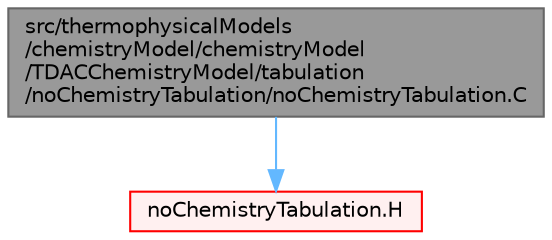 digraph "src/thermophysicalModels/chemistryModel/chemistryModel/TDACChemistryModel/tabulation/noChemistryTabulation/noChemistryTabulation.C"
{
 // LATEX_PDF_SIZE
  bgcolor="transparent";
  edge [fontname=Helvetica,fontsize=10,labelfontname=Helvetica,labelfontsize=10];
  node [fontname=Helvetica,fontsize=10,shape=box,height=0.2,width=0.4];
  Node1 [id="Node000001",label="src/thermophysicalModels\l/chemistryModel/chemistryModel\l/TDACChemistryModel/tabulation\l/noChemistryTabulation/noChemistryTabulation.C",height=0.2,width=0.4,color="gray40", fillcolor="grey60", style="filled", fontcolor="black",tooltip=" "];
  Node1 -> Node2 [id="edge1_Node000001_Node000002",color="steelblue1",style="solid",tooltip=" "];
  Node2 [id="Node000002",label="noChemistryTabulation.H",height=0.2,width=0.4,color="red", fillcolor="#FFF0F0", style="filled",URL="$noChemistryTabulation_8H.html",tooltip=" "];
}
